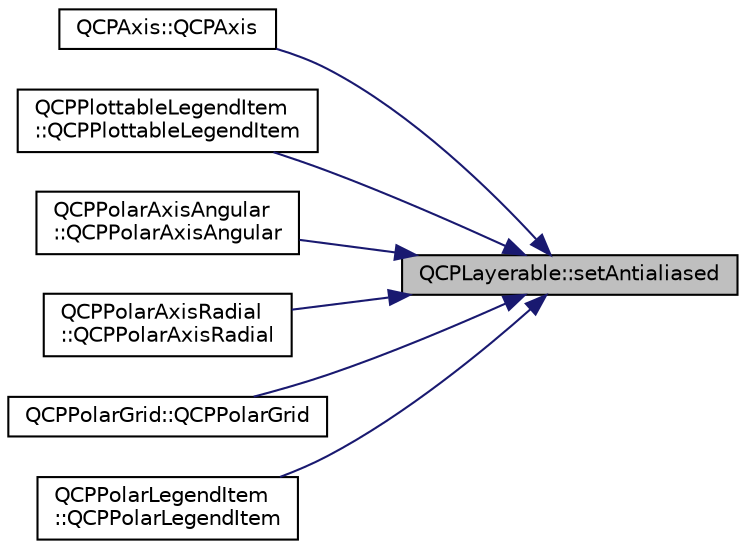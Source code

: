 digraph "QCPLayerable::setAntialiased"
{
 // LATEX_PDF_SIZE
  edge [fontname="Helvetica",fontsize="10",labelfontname="Helvetica",labelfontsize="10"];
  node [fontname="Helvetica",fontsize="10",shape=record];
  rankdir="RL";
  Node1 [label="QCPLayerable::setAntialiased",height=0.2,width=0.4,color="black", fillcolor="grey75", style="filled", fontcolor="black",tooltip=" "];
  Node1 -> Node2 [dir="back",color="midnightblue",fontsize="10",style="solid",fontname="Helvetica"];
  Node2 [label="QCPAxis::QCPAxis",height=0.2,width=0.4,color="black", fillcolor="white", style="filled",URL="$classQCPAxis.html#ac62c042968bae0e6d474fcfc57c9b71f",tooltip=" "];
  Node1 -> Node3 [dir="back",color="midnightblue",fontsize="10",style="solid",fontname="Helvetica"];
  Node3 [label="QCPPlottableLegendItem\l::QCPPlottableLegendItem",height=0.2,width=0.4,color="black", fillcolor="white", style="filled",URL="$classQCPPlottableLegendItem.html#ac1072591fe409d3dabad51b23ee4d6c5",tooltip=" "];
  Node1 -> Node4 [dir="back",color="midnightblue",fontsize="10",style="solid",fontname="Helvetica"];
  Node4 [label="QCPPolarAxisAngular\l::QCPPolarAxisAngular",height=0.2,width=0.4,color="black", fillcolor="white", style="filled",URL="$classQCPPolarAxisAngular.html#afd2ca3525663193c15bc876a293ceb24",tooltip=" "];
  Node1 -> Node5 [dir="back",color="midnightblue",fontsize="10",style="solid",fontname="Helvetica"];
  Node5 [label="QCPPolarAxisRadial\l::QCPPolarAxisRadial",height=0.2,width=0.4,color="black", fillcolor="white", style="filled",URL="$classQCPPolarAxisRadial.html#acd7247b9f2196e1053f236b950a13b60",tooltip=" "];
  Node1 -> Node6 [dir="back",color="midnightblue",fontsize="10",style="solid",fontname="Helvetica"];
  Node6 [label="QCPPolarGrid::QCPPolarGrid",height=0.2,width=0.4,color="black", fillcolor="white", style="filled",URL="$classQCPPolarGrid.html#a013aac4264fd5e00c5c39f2e426d3b31",tooltip=" "];
  Node1 -> Node7 [dir="back",color="midnightblue",fontsize="10",style="solid",fontname="Helvetica"];
  Node7 [label="QCPPolarLegendItem\l::QCPPolarLegendItem",height=0.2,width=0.4,color="black", fillcolor="white", style="filled",URL="$classQCPPolarLegendItem.html#a5cb0dd67a4f14cd5a762d516b9a527ec",tooltip=" "];
}
